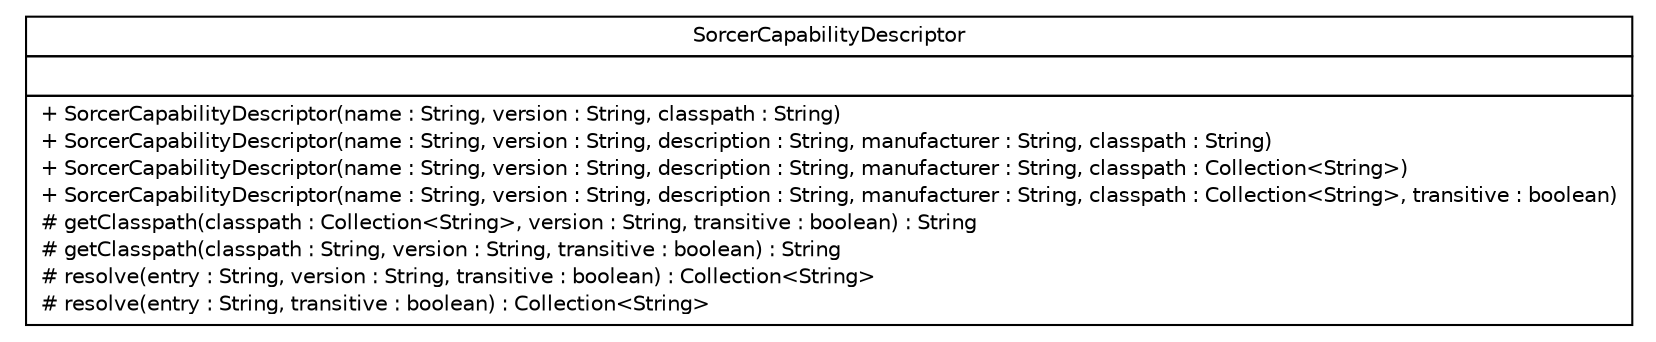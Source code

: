 #!/usr/local/bin/dot
#
# Class diagram 
# Generated by UMLGraph version R5_6 (http://www.umlgraph.org/)
#

digraph G {
	edge [fontname="Helvetica",fontsize=10,labelfontname="Helvetica",labelfontsize=10];
	node [fontname="Helvetica",fontsize=10,shape=plaintext];
	nodesep=0.25;
	ranksep=0.5;
	// sorcer.rio.util.SorcerCapabilityDescriptor
	c43455 [label=<<table title="sorcer.rio.util.SorcerCapabilityDescriptor" border="0" cellborder="1" cellspacing="0" cellpadding="2" port="p" href="./SorcerCapabilityDescriptor.html">
		<tr><td><table border="0" cellspacing="0" cellpadding="1">
<tr><td align="center" balign="center"> SorcerCapabilityDescriptor </td></tr>
		</table></td></tr>
		<tr><td><table border="0" cellspacing="0" cellpadding="1">
<tr><td align="left" balign="left">  </td></tr>
		</table></td></tr>
		<tr><td><table border="0" cellspacing="0" cellpadding="1">
<tr><td align="left" balign="left"> + SorcerCapabilityDescriptor(name : String, version : String, classpath : String) </td></tr>
<tr><td align="left" balign="left"> + SorcerCapabilityDescriptor(name : String, version : String, description : String, manufacturer : String, classpath : String) </td></tr>
<tr><td align="left" balign="left"> + SorcerCapabilityDescriptor(name : String, version : String, description : String, manufacturer : String, classpath : Collection&lt;String&gt;) </td></tr>
<tr><td align="left" balign="left"> + SorcerCapabilityDescriptor(name : String, version : String, description : String, manufacturer : String, classpath : Collection&lt;String&gt;, transitive : boolean) </td></tr>
<tr><td align="left" balign="left"> # getClasspath(classpath : Collection&lt;String&gt;, version : String, transitive : boolean) : String </td></tr>
<tr><td align="left" balign="left"> # getClasspath(classpath : String, version : String, transitive : boolean) : String </td></tr>
<tr><td align="left" balign="left"> # resolve(entry : String, version : String, transitive : boolean) : Collection&lt;String&gt; </td></tr>
<tr><td align="left" balign="left"> # resolve(entry : String, transitive : boolean) : Collection&lt;String&gt; </td></tr>
		</table></td></tr>
		</table>>, URL="./SorcerCapabilityDescriptor.html", fontname="Helvetica", fontcolor="black", fontsize=10.0];
}

